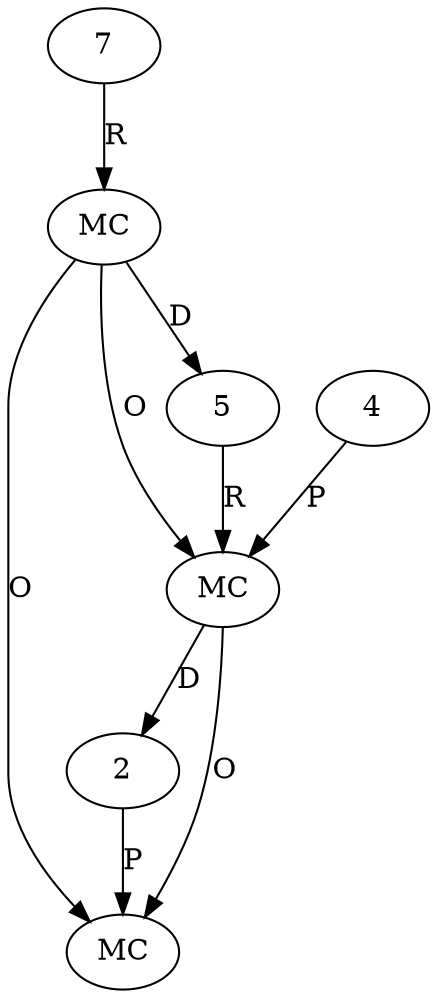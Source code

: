 digraph "AUG" {

  1 [ label="MC" s="parseHeader()" t="OSGiHeader" l="35" ];
  2 [ t="String" n="exph" ];
  3 [ label="MC" s="getValue()" t="Attributes" l="32" ];
  4 [ t="String" v="Import-Package" ];
  5 [ t="Attributes" n="attrs" ];
  6 [ label="MC" s="getMainAttributes()" t="Manifest" l="32" ];
  7 [ t="Manifest" n="manifest" ];
  2 -> 1 [ label="P" ];
  3 -> 1 [ label="O" ];
  6 -> 1 [ label="O" ];
  3 -> 2 [ label="D" ];
  6 -> 3 [ label="O" ];
  5 -> 3 [ label="R" ];
  4 -> 3 [ label="P" ];
  6 -> 5 [ label="D" ];
  7 -> 6 [ label="R" ];
}
